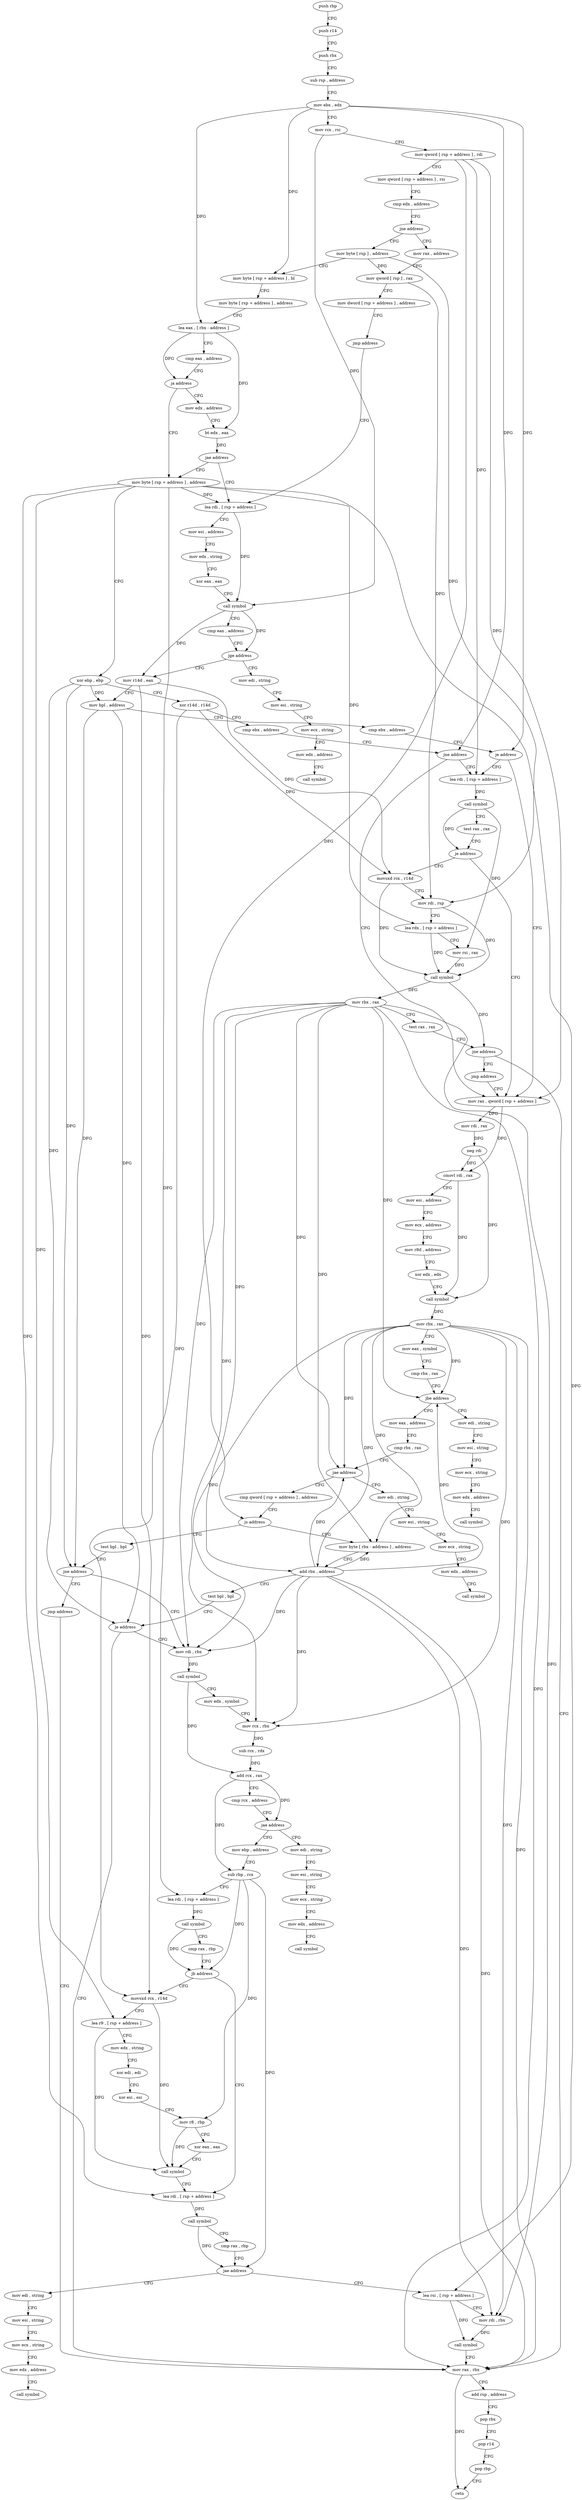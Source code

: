 digraph "func" {
"4233616" [label = "push rbp" ]
"4233617" [label = "push r14" ]
"4233619" [label = "push rbx" ]
"4233620" [label = "sub rsp , address" ]
"4233624" [label = "mov ebx , edx" ]
"4233626" [label = "mov rcx , rsi" ]
"4233629" [label = "mov qword [ rsp + address ] , rdi" ]
"4233634" [label = "mov qword [ rsp + address ] , rsi" ]
"4233639" [label = "cmp edx , address" ]
"4233642" [label = "jne address" ]
"4233668" [label = "mov byte [ rsp ] , address" ]
"4233644" [label = "mov rax , address" ]
"4233672" [label = "mov byte [ rsp + address ] , bl" ]
"4233676" [label = "mov byte [ rsp + address ] , address" ]
"4233681" [label = "lea eax , [ rbx - address ]" ]
"4233684" [label = "cmp eax , address" ]
"4233687" [label = "ja address" ]
"4233789" [label = "mov byte [ rsp + address ] , address" ]
"4233689" [label = "mov edx , address" ]
"4233654" [label = "mov qword [ rsp ] , rax" ]
"4233658" [label = "mov dword [ rsp + address ] , address" ]
"4233666" [label = "jmp address" ]
"4233699" [label = "lea rdi , [ rsp + address ]" ]
"4233794" [label = "xor ebp , ebp" ]
"4233796" [label = "xor r14d , r14d" ]
"4233799" [label = "cmp ebx , address" ]
"4233802" [label = "jne address" ]
"4233741" [label = "lea rdi , [ rsp + address ]" ]
"4233804" [label = "mov rax , qword [ rsp + address ]" ]
"4233694" [label = "bt edx , eax" ]
"4233697" [label = "jae address" ]
"4233704" [label = "mov esi , address" ]
"4233709" [label = "mov edx , string" ]
"4233714" [label = "xor eax , eax" ]
"4233716" [label = "call symbol" ]
"4233721" [label = "cmp eax , address" ]
"4233724" [label = "jge address" ]
"4234026" [label = "mov edi , string" ]
"4233730" [label = "mov r14d , eax" ]
"4233746" [label = "call symbol" ]
"4233751" [label = "test rax , rax" ]
"4233754" [label = "je address" ]
"4233756" [label = "movsxd rcx , r14d" ]
"4233809" [label = "mov rdi , rax" ]
"4233812" [label = "neg rdi" ]
"4233815" [label = "cmovl rdi , rax" ]
"4233819" [label = "mov esi , address" ]
"4233824" [label = "mov ecx , address" ]
"4233829" [label = "mov r8d , address" ]
"4233835" [label = "xor edx , edx" ]
"4233837" [label = "call symbol" ]
"4233842" [label = "mov rbx , rax" ]
"4233845" [label = "mov eax , symbol" ]
"4233850" [label = "cmp rbx , rax" ]
"4233853" [label = "jbe address" ]
"4234051" [label = "mov edi , string" ]
"4233859" [label = "mov eax , address" ]
"4234031" [label = "mov esi , string" ]
"4234036" [label = "mov ecx , string" ]
"4234041" [label = "mov edx , address" ]
"4234046" [label = "call symbol" ]
"4233733" [label = "mov bpl , address" ]
"4233736" [label = "cmp ebx , address" ]
"4233739" [label = "je address" ]
"4233759" [label = "mov rdi , rsp" ]
"4233762" [label = "lea rdx , [ rsp + address ]" ]
"4233767" [label = "mov rsi , rax" ]
"4233770" [label = "call symbol" ]
"4233775" [label = "mov rbx , rax" ]
"4233778" [label = "test rax , rax" ]
"4233781" [label = "jne address" ]
"4234014" [label = "mov rax , rbx" ]
"4233787" [label = "jmp address" ]
"4234056" [label = "mov esi , string" ]
"4234061" [label = "mov ecx , string" ]
"4234066" [label = "mov edx , address" ]
"4234071" [label = "call symbol" ]
"4233864" [label = "cmp rbx , rax" ]
"4233867" [label = "jae address" ]
"4234076" [label = "mov edi , string" ]
"4233873" [label = "cmp qword [ rsp + address ] , address" ]
"4234017" [label = "add rsp , address" ]
"4234021" [label = "pop rbx" ]
"4234022" [label = "pop r14" ]
"4234024" [label = "pop rbp" ]
"4234025" [label = "retn" ]
"4234081" [label = "mov esi , string" ]
"4234086" [label = "mov ecx , string" ]
"4234091" [label = "mov edx , address" ]
"4234096" [label = "call symbol" ]
"4233879" [label = "js address" ]
"4233888" [label = "mov byte [ rbx - address ] , address" ]
"4233881" [label = "test bpl , bpl" ]
"4233892" [label = "add rbx , address" ]
"4233896" [label = "test bpl , bpl" ]
"4233899" [label = "je address" ]
"4233901" [label = "mov rdi , rbx" ]
"4233884" [label = "jne address" ]
"4233886" [label = "jmp address" ]
"4233904" [label = "call symbol" ]
"4233909" [label = "mov edx , symbol" ]
"4233914" [label = "mov rcx , rbx" ]
"4233917" [label = "sub rcx , rdx" ]
"4233920" [label = "add rcx , rax" ]
"4233923" [label = "cmp rcx , address" ]
"4233930" [label = "jae address" ]
"4234101" [label = "mov edi , string" ]
"4233936" [label = "mov ebp , address" ]
"4234106" [label = "mov esi , string" ]
"4234111" [label = "mov ecx , string" ]
"4234116" [label = "mov edx , address" ]
"4234121" [label = "call symbol" ]
"4233941" [label = "sub rbp , rcx" ]
"4233944" [label = "lea rdi , [ rsp + address ]" ]
"4233949" [label = "call symbol" ]
"4233954" [label = "cmp rax , rbp" ]
"4233957" [label = "jb address" ]
"4233986" [label = "lea rdi , [ rsp + address ]" ]
"4233959" [label = "movsxd rcx , r14d" ]
"4233991" [label = "call symbol" ]
"4233996" [label = "cmp rax , rbp" ]
"4233999" [label = "jae address" ]
"4234126" [label = "mov edi , string" ]
"4234001" [label = "lea rsi , [ rsp + address ]" ]
"4233962" [label = "lea r9 , [ rsp + address ]" ]
"4233967" [label = "mov edx , string" ]
"4233972" [label = "xor edi , edi" ]
"4233974" [label = "xor esi , esi" ]
"4233976" [label = "mov r8 , rbp" ]
"4233979" [label = "xor eax , eax" ]
"4233981" [label = "call symbol" ]
"4234131" [label = "mov esi , string" ]
"4234136" [label = "mov ecx , string" ]
"4234141" [label = "mov edx , address" ]
"4234146" [label = "call symbol" ]
"4234006" [label = "mov rdi , rbx" ]
"4234009" [label = "call symbol" ]
"4233616" -> "4233617" [ label = "CFG" ]
"4233617" -> "4233619" [ label = "CFG" ]
"4233619" -> "4233620" [ label = "CFG" ]
"4233620" -> "4233624" [ label = "CFG" ]
"4233624" -> "4233626" [ label = "CFG" ]
"4233624" -> "4233672" [ label = "DFG" ]
"4233624" -> "4233681" [ label = "DFG" ]
"4233624" -> "4233802" [ label = "DFG" ]
"4233624" -> "4233739" [ label = "DFG" ]
"4233626" -> "4233629" [ label = "CFG" ]
"4233626" -> "4233716" [ label = "DFG" ]
"4233629" -> "4233634" [ label = "CFG" ]
"4233629" -> "4233804" [ label = "DFG" ]
"4233629" -> "4233879" [ label = "DFG" ]
"4233629" -> "4233741" [ label = "DFG" ]
"4233634" -> "4233639" [ label = "CFG" ]
"4233639" -> "4233642" [ label = "CFG" ]
"4233642" -> "4233668" [ label = "CFG" ]
"4233642" -> "4233644" [ label = "CFG" ]
"4233668" -> "4233672" [ label = "CFG" ]
"4233668" -> "4233654" [ label = "DFG" ]
"4233668" -> "4233759" [ label = "DFG" ]
"4233644" -> "4233654" [ label = "CFG" ]
"4233672" -> "4233676" [ label = "CFG" ]
"4233676" -> "4233681" [ label = "CFG" ]
"4233681" -> "4233684" [ label = "CFG" ]
"4233681" -> "4233687" [ label = "DFG" ]
"4233681" -> "4233694" [ label = "DFG" ]
"4233684" -> "4233687" [ label = "CFG" ]
"4233687" -> "4233789" [ label = "CFG" ]
"4233687" -> "4233689" [ label = "CFG" ]
"4233789" -> "4233794" [ label = "CFG" ]
"4233789" -> "4233699" [ label = "DFG" ]
"4233789" -> "4233762" [ label = "DFG" ]
"4233789" -> "4233944" [ label = "DFG" ]
"4233789" -> "4233986" [ label = "DFG" ]
"4233789" -> "4233962" [ label = "DFG" ]
"4233789" -> "4234001" [ label = "DFG" ]
"4233689" -> "4233694" [ label = "CFG" ]
"4233654" -> "4233658" [ label = "CFG" ]
"4233654" -> "4233759" [ label = "DFG" ]
"4233658" -> "4233666" [ label = "CFG" ]
"4233666" -> "4233699" [ label = "CFG" ]
"4233699" -> "4233704" [ label = "CFG" ]
"4233699" -> "4233716" [ label = "DFG" ]
"4233794" -> "4233796" [ label = "CFG" ]
"4233794" -> "4233733" [ label = "DFG" ]
"4233794" -> "4233899" [ label = "DFG" ]
"4233794" -> "4233884" [ label = "DFG" ]
"4233796" -> "4233799" [ label = "CFG" ]
"4233796" -> "4233756" [ label = "DFG" ]
"4233796" -> "4233959" [ label = "DFG" ]
"4233799" -> "4233802" [ label = "CFG" ]
"4233802" -> "4233741" [ label = "CFG" ]
"4233802" -> "4233804" [ label = "CFG" ]
"4233741" -> "4233746" [ label = "DFG" ]
"4233804" -> "4233809" [ label = "DFG" ]
"4233804" -> "4233815" [ label = "DFG" ]
"4233694" -> "4233697" [ label = "DFG" ]
"4233697" -> "4233789" [ label = "CFG" ]
"4233697" -> "4233699" [ label = "CFG" ]
"4233704" -> "4233709" [ label = "CFG" ]
"4233709" -> "4233714" [ label = "CFG" ]
"4233714" -> "4233716" [ label = "CFG" ]
"4233716" -> "4233721" [ label = "CFG" ]
"4233716" -> "4233724" [ label = "DFG" ]
"4233716" -> "4233730" [ label = "DFG" ]
"4233721" -> "4233724" [ label = "CFG" ]
"4233724" -> "4234026" [ label = "CFG" ]
"4233724" -> "4233730" [ label = "CFG" ]
"4234026" -> "4234031" [ label = "CFG" ]
"4233730" -> "4233733" [ label = "CFG" ]
"4233730" -> "4233756" [ label = "DFG" ]
"4233730" -> "4233959" [ label = "DFG" ]
"4233746" -> "4233751" [ label = "CFG" ]
"4233746" -> "4233754" [ label = "DFG" ]
"4233746" -> "4233767" [ label = "DFG" ]
"4233751" -> "4233754" [ label = "CFG" ]
"4233754" -> "4233804" [ label = "CFG" ]
"4233754" -> "4233756" [ label = "CFG" ]
"4233756" -> "4233759" [ label = "CFG" ]
"4233756" -> "4233770" [ label = "DFG" ]
"4233809" -> "4233812" [ label = "DFG" ]
"4233812" -> "4233815" [ label = "DFG" ]
"4233812" -> "4233837" [ label = "DFG" ]
"4233815" -> "4233819" [ label = "CFG" ]
"4233815" -> "4233837" [ label = "DFG" ]
"4233819" -> "4233824" [ label = "CFG" ]
"4233824" -> "4233829" [ label = "CFG" ]
"4233829" -> "4233835" [ label = "CFG" ]
"4233835" -> "4233837" [ label = "CFG" ]
"4233837" -> "4233842" [ label = "DFG" ]
"4233842" -> "4233845" [ label = "CFG" ]
"4233842" -> "4233853" [ label = "DFG" ]
"4233842" -> "4234014" [ label = "DFG" ]
"4233842" -> "4233867" [ label = "DFG" ]
"4233842" -> "4233888" [ label = "DFG" ]
"4233842" -> "4233892" [ label = "DFG" ]
"4233842" -> "4233901" [ label = "DFG" ]
"4233842" -> "4233914" [ label = "DFG" ]
"4233842" -> "4234006" [ label = "DFG" ]
"4233845" -> "4233850" [ label = "CFG" ]
"4233850" -> "4233853" [ label = "CFG" ]
"4233853" -> "4234051" [ label = "CFG" ]
"4233853" -> "4233859" [ label = "CFG" ]
"4234051" -> "4234056" [ label = "CFG" ]
"4233859" -> "4233864" [ label = "CFG" ]
"4234031" -> "4234036" [ label = "CFG" ]
"4234036" -> "4234041" [ label = "CFG" ]
"4234041" -> "4234046" [ label = "CFG" ]
"4233733" -> "4233736" [ label = "CFG" ]
"4233733" -> "4233899" [ label = "DFG" ]
"4233733" -> "4233884" [ label = "DFG" ]
"4233736" -> "4233739" [ label = "CFG" ]
"4233739" -> "4233804" [ label = "CFG" ]
"4233739" -> "4233741" [ label = "CFG" ]
"4233759" -> "4233762" [ label = "CFG" ]
"4233759" -> "4233770" [ label = "DFG" ]
"4233762" -> "4233767" [ label = "CFG" ]
"4233762" -> "4233770" [ label = "DFG" ]
"4233767" -> "4233770" [ label = "DFG" ]
"4233770" -> "4233775" [ label = "DFG" ]
"4233770" -> "4233781" [ label = "DFG" ]
"4233775" -> "4233778" [ label = "CFG" ]
"4233775" -> "4233853" [ label = "DFG" ]
"4233775" -> "4234014" [ label = "DFG" ]
"4233775" -> "4233867" [ label = "DFG" ]
"4233775" -> "4233888" [ label = "DFG" ]
"4233775" -> "4233892" [ label = "DFG" ]
"4233775" -> "4233901" [ label = "DFG" ]
"4233775" -> "4233914" [ label = "DFG" ]
"4233775" -> "4234006" [ label = "DFG" ]
"4233778" -> "4233781" [ label = "CFG" ]
"4233781" -> "4234014" [ label = "CFG" ]
"4233781" -> "4233787" [ label = "CFG" ]
"4234014" -> "4234017" [ label = "CFG" ]
"4234014" -> "4234025" [ label = "DFG" ]
"4233787" -> "4233804" [ label = "CFG" ]
"4234056" -> "4234061" [ label = "CFG" ]
"4234061" -> "4234066" [ label = "CFG" ]
"4234066" -> "4234071" [ label = "CFG" ]
"4233864" -> "4233867" [ label = "CFG" ]
"4233867" -> "4234076" [ label = "CFG" ]
"4233867" -> "4233873" [ label = "CFG" ]
"4234076" -> "4234081" [ label = "CFG" ]
"4233873" -> "4233879" [ label = "CFG" ]
"4234017" -> "4234021" [ label = "CFG" ]
"4234021" -> "4234022" [ label = "CFG" ]
"4234022" -> "4234024" [ label = "CFG" ]
"4234024" -> "4234025" [ label = "CFG" ]
"4234081" -> "4234086" [ label = "CFG" ]
"4234086" -> "4234091" [ label = "CFG" ]
"4234091" -> "4234096" [ label = "CFG" ]
"4233879" -> "4233888" [ label = "CFG" ]
"4233879" -> "4233881" [ label = "CFG" ]
"4233888" -> "4233892" [ label = "CFG" ]
"4233881" -> "4233884" [ label = "CFG" ]
"4233892" -> "4233896" [ label = "CFG" ]
"4233892" -> "4233853" [ label = "DFG" ]
"4233892" -> "4234014" [ label = "DFG" ]
"4233892" -> "4233867" [ label = "DFG" ]
"4233892" -> "4233888" [ label = "DFG" ]
"4233892" -> "4233901" [ label = "DFG" ]
"4233892" -> "4233914" [ label = "DFG" ]
"4233892" -> "4234006" [ label = "DFG" ]
"4233896" -> "4233899" [ label = "CFG" ]
"4233899" -> "4234014" [ label = "CFG" ]
"4233899" -> "4233901" [ label = "CFG" ]
"4233901" -> "4233904" [ label = "DFG" ]
"4233884" -> "4233901" [ label = "CFG" ]
"4233884" -> "4233886" [ label = "CFG" ]
"4233886" -> "4234014" [ label = "CFG" ]
"4233904" -> "4233909" [ label = "CFG" ]
"4233904" -> "4233920" [ label = "DFG" ]
"4233909" -> "4233914" [ label = "CFG" ]
"4233914" -> "4233917" [ label = "DFG" ]
"4233917" -> "4233920" [ label = "DFG" ]
"4233920" -> "4233923" [ label = "CFG" ]
"4233920" -> "4233930" [ label = "DFG" ]
"4233920" -> "4233941" [ label = "DFG" ]
"4233923" -> "4233930" [ label = "CFG" ]
"4233930" -> "4234101" [ label = "CFG" ]
"4233930" -> "4233936" [ label = "CFG" ]
"4234101" -> "4234106" [ label = "CFG" ]
"4233936" -> "4233941" [ label = "CFG" ]
"4234106" -> "4234111" [ label = "CFG" ]
"4234111" -> "4234116" [ label = "CFG" ]
"4234116" -> "4234121" [ label = "CFG" ]
"4233941" -> "4233944" [ label = "CFG" ]
"4233941" -> "4233957" [ label = "DFG" ]
"4233941" -> "4233999" [ label = "DFG" ]
"4233941" -> "4233976" [ label = "DFG" ]
"4233944" -> "4233949" [ label = "DFG" ]
"4233949" -> "4233954" [ label = "CFG" ]
"4233949" -> "4233957" [ label = "DFG" ]
"4233954" -> "4233957" [ label = "CFG" ]
"4233957" -> "4233986" [ label = "CFG" ]
"4233957" -> "4233959" [ label = "CFG" ]
"4233986" -> "4233991" [ label = "DFG" ]
"4233959" -> "4233962" [ label = "CFG" ]
"4233959" -> "4233981" [ label = "DFG" ]
"4233991" -> "4233996" [ label = "CFG" ]
"4233991" -> "4233999" [ label = "DFG" ]
"4233996" -> "4233999" [ label = "CFG" ]
"4233999" -> "4234126" [ label = "CFG" ]
"4233999" -> "4234001" [ label = "CFG" ]
"4234126" -> "4234131" [ label = "CFG" ]
"4234001" -> "4234006" [ label = "CFG" ]
"4234001" -> "4234009" [ label = "DFG" ]
"4233962" -> "4233967" [ label = "CFG" ]
"4233962" -> "4233981" [ label = "DFG" ]
"4233967" -> "4233972" [ label = "CFG" ]
"4233972" -> "4233974" [ label = "CFG" ]
"4233974" -> "4233976" [ label = "CFG" ]
"4233976" -> "4233979" [ label = "CFG" ]
"4233976" -> "4233981" [ label = "DFG" ]
"4233979" -> "4233981" [ label = "CFG" ]
"4233981" -> "4233986" [ label = "CFG" ]
"4234131" -> "4234136" [ label = "CFG" ]
"4234136" -> "4234141" [ label = "CFG" ]
"4234141" -> "4234146" [ label = "CFG" ]
"4234006" -> "4234009" [ label = "DFG" ]
"4234009" -> "4234014" [ label = "CFG" ]
}
